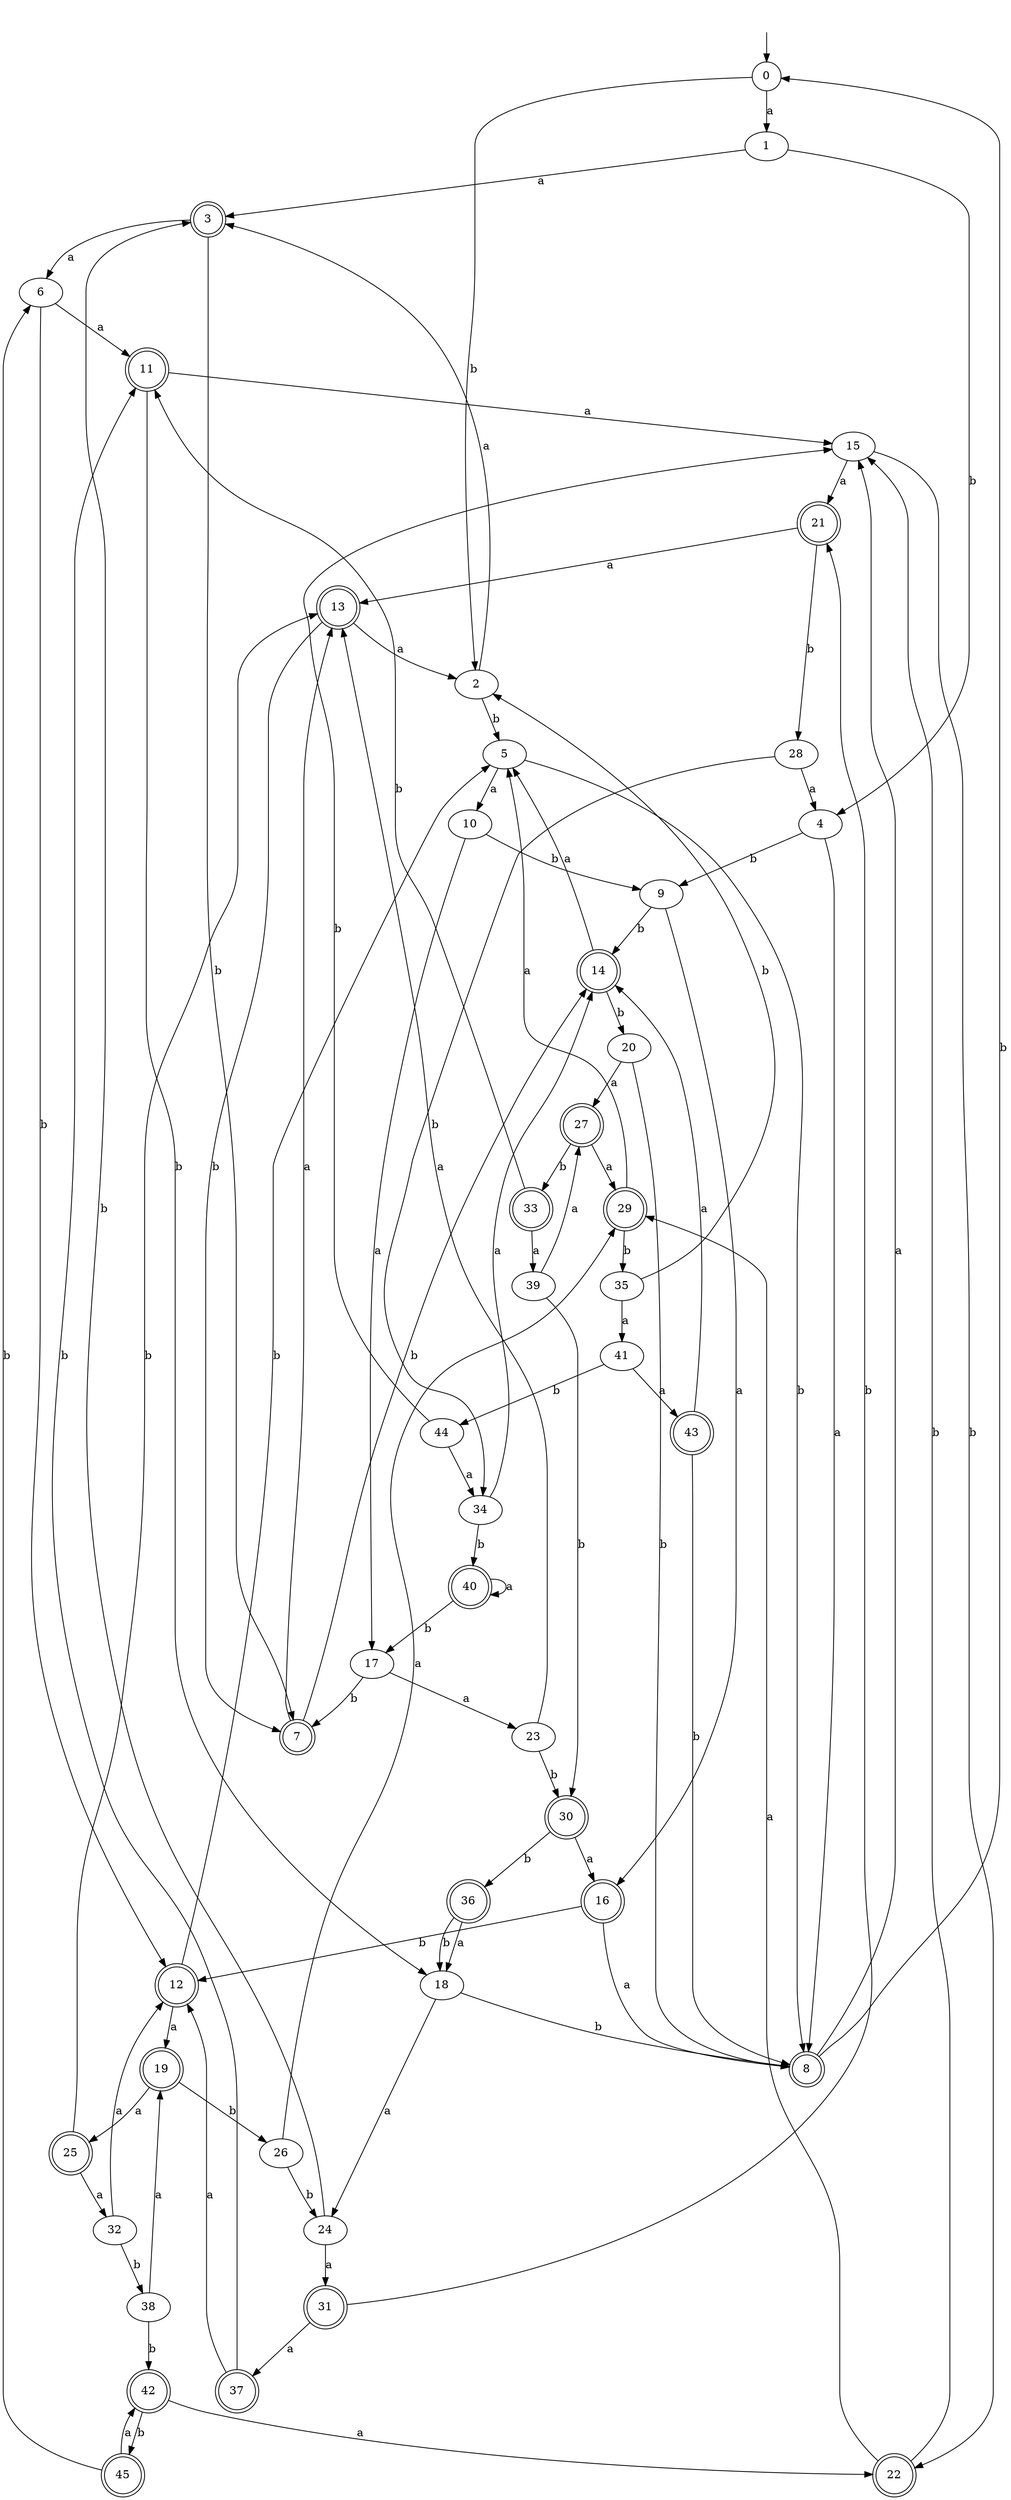 digraph RandomDFA {
  __start0 [label="", shape=none];
  __start0 -> 0 [label=""];
  0 [shape=circle]
  0 -> 1 [label="a"]
  0 -> 2 [label="b"]
  1
  1 -> 3 [label="a"]
  1 -> 4 [label="b"]
  2
  2 -> 3 [label="a"]
  2 -> 5 [label="b"]
  3 [shape=doublecircle]
  3 -> 6 [label="a"]
  3 -> 7 [label="b"]
  4
  4 -> 8 [label="a"]
  4 -> 9 [label="b"]
  5
  5 -> 10 [label="a"]
  5 -> 8 [label="b"]
  6
  6 -> 11 [label="a"]
  6 -> 12 [label="b"]
  7 [shape=doublecircle]
  7 -> 13 [label="a"]
  7 -> 14 [label="b"]
  8 [shape=doublecircle]
  8 -> 15 [label="a"]
  8 -> 0 [label="b"]
  9
  9 -> 16 [label="a"]
  9 -> 14 [label="b"]
  10
  10 -> 17 [label="a"]
  10 -> 9 [label="b"]
  11 [shape=doublecircle]
  11 -> 15 [label="a"]
  11 -> 18 [label="b"]
  12 [shape=doublecircle]
  12 -> 19 [label="a"]
  12 -> 5 [label="b"]
  13 [shape=doublecircle]
  13 -> 2 [label="a"]
  13 -> 7 [label="b"]
  14 [shape=doublecircle]
  14 -> 5 [label="a"]
  14 -> 20 [label="b"]
  15
  15 -> 21 [label="a"]
  15 -> 22 [label="b"]
  16 [shape=doublecircle]
  16 -> 8 [label="a"]
  16 -> 12 [label="b"]
  17
  17 -> 23 [label="a"]
  17 -> 7 [label="b"]
  18
  18 -> 24 [label="a"]
  18 -> 8 [label="b"]
  19 [shape=doublecircle]
  19 -> 25 [label="a"]
  19 -> 26 [label="b"]
  20
  20 -> 27 [label="a"]
  20 -> 8 [label="b"]
  21 [shape=doublecircle]
  21 -> 13 [label="a"]
  21 -> 28 [label="b"]
  22 [shape=doublecircle]
  22 -> 29 [label="a"]
  22 -> 15 [label="b"]
  23
  23 -> 13 [label="a"]
  23 -> 30 [label="b"]
  24
  24 -> 31 [label="a"]
  24 -> 3 [label="b"]
  25 [shape=doublecircle]
  25 -> 32 [label="a"]
  25 -> 13 [label="b"]
  26
  26 -> 29 [label="a"]
  26 -> 24 [label="b"]
  27 [shape=doublecircle]
  27 -> 29 [label="a"]
  27 -> 33 [label="b"]
  28
  28 -> 4 [label="a"]
  28 -> 34 [label="b"]
  29 [shape=doublecircle]
  29 -> 5 [label="a"]
  29 -> 35 [label="b"]
  30 [shape=doublecircle]
  30 -> 16 [label="a"]
  30 -> 36 [label="b"]
  31 [shape=doublecircle]
  31 -> 37 [label="a"]
  31 -> 21 [label="b"]
  32
  32 -> 12 [label="a"]
  32 -> 38 [label="b"]
  33 [shape=doublecircle]
  33 -> 39 [label="a"]
  33 -> 11 [label="b"]
  34
  34 -> 14 [label="a"]
  34 -> 40 [label="b"]
  35
  35 -> 41 [label="a"]
  35 -> 2 [label="b"]
  36 [shape=doublecircle]
  36 -> 18 [label="a"]
  36 -> 18 [label="b"]
  37 [shape=doublecircle]
  37 -> 12 [label="a"]
  37 -> 11 [label="b"]
  38
  38 -> 19 [label="a"]
  38 -> 42 [label="b"]
  39
  39 -> 27 [label="a"]
  39 -> 30 [label="b"]
  40 [shape=doublecircle]
  40 -> 40 [label="a"]
  40 -> 17 [label="b"]
  41
  41 -> 43 [label="a"]
  41 -> 44 [label="b"]
  42 [shape=doublecircle]
  42 -> 22 [label="a"]
  42 -> 45 [label="b"]
  43 [shape=doublecircle]
  43 -> 14 [label="a"]
  43 -> 8 [label="b"]
  44
  44 -> 34 [label="a"]
  44 -> 15 [label="b"]
  45 [shape=doublecircle]
  45 -> 42 [label="a"]
  45 -> 6 [label="b"]
}
